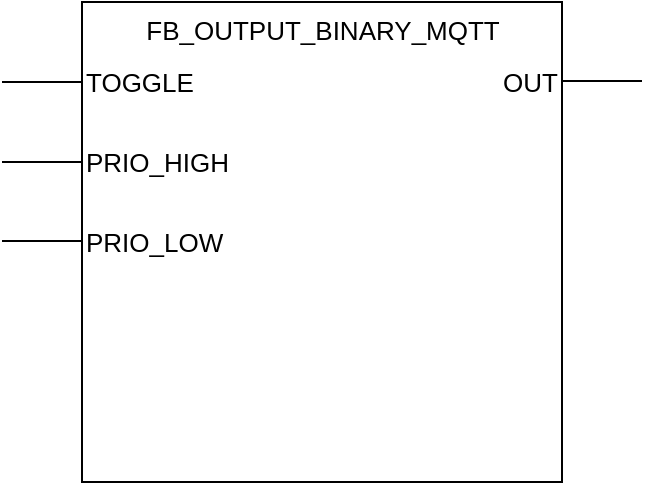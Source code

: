 <mxfile version="17.2.4" type="device"><diagram id="L7VXHb7HPVanLy-8BAZJ" name="Page-1"><mxGraphModel dx="1038" dy="641" grid="1" gridSize="10" guides="1" tooltips="1" connect="1" arrows="1" fold="1" page="1" pageScale="1" pageWidth="850" pageHeight="1100" math="0" shadow="0"><root><mxCell id="0"/><mxCell id="1" parent="0"/><mxCell id="vRteBLpJl_pFvORW3SE5-1" value="" style="whiteSpace=wrap;html=1;aspect=fixed;" parent="1" vertex="1"><mxGeometry x="200" y="160" width="240" height="240" as="geometry"/></mxCell><mxCell id="vRteBLpJl_pFvORW3SE5-2" value="&lt;div&gt;&lt;span&gt;FB_OUTPUT_BINARY_MQTT&lt;/span&gt;&lt;/div&gt;" style="text;html=1;align=center;fontSize=13;" parent="1" vertex="1"><mxGeometry x="215" y="160" width="210" height="30" as="geometry"/></mxCell><mxCell id="vRteBLpJl_pFvORW3SE5-3" value="" style="endArrow=none;html=1;fontSize=13;" parent="1" edge="1"><mxGeometry width="50" height="50" relative="1" as="geometry"><mxPoint x="160" y="200" as="sourcePoint"/><mxPoint x="200" y="200" as="targetPoint"/><Array as="points"><mxPoint x="160" y="200"/></Array></mxGeometry></mxCell><mxCell id="vRteBLpJl_pFvORW3SE5-4" value="TOGGLE" style="text;html=1;strokeColor=none;fillColor=none;align=left;verticalAlign=middle;whiteSpace=wrap;rounded=0;fontSize=13;" parent="1" vertex="1"><mxGeometry x="200" y="190" width="80" height="20" as="geometry"/></mxCell><mxCell id="vRteBLpJl_pFvORW3SE5-5" value="" style="endArrow=none;html=1;fontSize=13;" parent="1" edge="1"><mxGeometry width="50" height="50" relative="1" as="geometry"><mxPoint x="440" y="199.5" as="sourcePoint"/><mxPoint x="480" y="199.5" as="targetPoint"/><Array as="points"><mxPoint x="440" y="199.5"/></Array></mxGeometry></mxCell><mxCell id="vRteBLpJl_pFvORW3SE5-8" value="OUT" style="text;html=1;strokeColor=none;fillColor=none;align=right;verticalAlign=middle;whiteSpace=wrap;rounded=0;fontSize=13;" parent="1" vertex="1"><mxGeometry x="360" y="190" width="80" height="20" as="geometry"/></mxCell><mxCell id="vRteBLpJl_pFvORW3SE5-13" value="" style="endArrow=none;html=1;fontSize=13;" parent="1" edge="1"><mxGeometry width="50" height="50" relative="1" as="geometry"><mxPoint x="160" y="240" as="sourcePoint"/><mxPoint x="200" y="240" as="targetPoint"/><Array as="points"><mxPoint x="160" y="240"/></Array></mxGeometry></mxCell><mxCell id="vRteBLpJl_pFvORW3SE5-16" value="" style="endArrow=none;html=1;fontSize=13;" parent="1" edge="1"><mxGeometry width="50" height="50" relative="1" as="geometry"><mxPoint x="160" y="279.5" as="sourcePoint"/><mxPoint x="200" y="279.5" as="targetPoint"/><Array as="points"><mxPoint x="160" y="279.5"/><mxPoint x="180" y="279.5"/></Array></mxGeometry></mxCell><mxCell id="vRteBLpJl_pFvORW3SE5-17" value="PRIO_HIGH" style="text;html=1;strokeColor=none;fillColor=none;align=left;verticalAlign=middle;whiteSpace=wrap;rounded=0;fontSize=13;" parent="1" vertex="1"><mxGeometry x="200" y="230" width="80" height="20" as="geometry"/></mxCell><mxCell id="vRteBLpJl_pFvORW3SE5-18" value="PRIO_LOW" style="text;html=1;strokeColor=none;fillColor=none;align=left;verticalAlign=middle;whiteSpace=wrap;rounded=0;fontSize=13;" parent="1" vertex="1"><mxGeometry x="200" y="270" width="80" height="20" as="geometry"/></mxCell></root></mxGraphModel></diagram></mxfile>